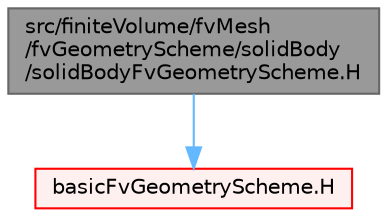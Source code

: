 digraph "src/finiteVolume/fvMesh/fvGeometryScheme/solidBody/solidBodyFvGeometryScheme.H"
{
 // LATEX_PDF_SIZE
  bgcolor="transparent";
  edge [fontname=Helvetica,fontsize=10,labelfontname=Helvetica,labelfontsize=10];
  node [fontname=Helvetica,fontsize=10,shape=box,height=0.2,width=0.4];
  Node1 [id="Node000001",label="src/finiteVolume/fvMesh\l/fvGeometryScheme/solidBody\l/solidBodyFvGeometryScheme.H",height=0.2,width=0.4,color="gray40", fillcolor="grey60", style="filled", fontcolor="black",tooltip=" "];
  Node1 -> Node2 [id="edge1_Node000001_Node000002",color="steelblue1",style="solid",tooltip=" "];
  Node2 [id="Node000002",label="basicFvGeometryScheme.H",height=0.2,width=0.4,color="red", fillcolor="#FFF0F0", style="filled",URL="$basicFvGeometryScheme_8H.html",tooltip=" "];
}
